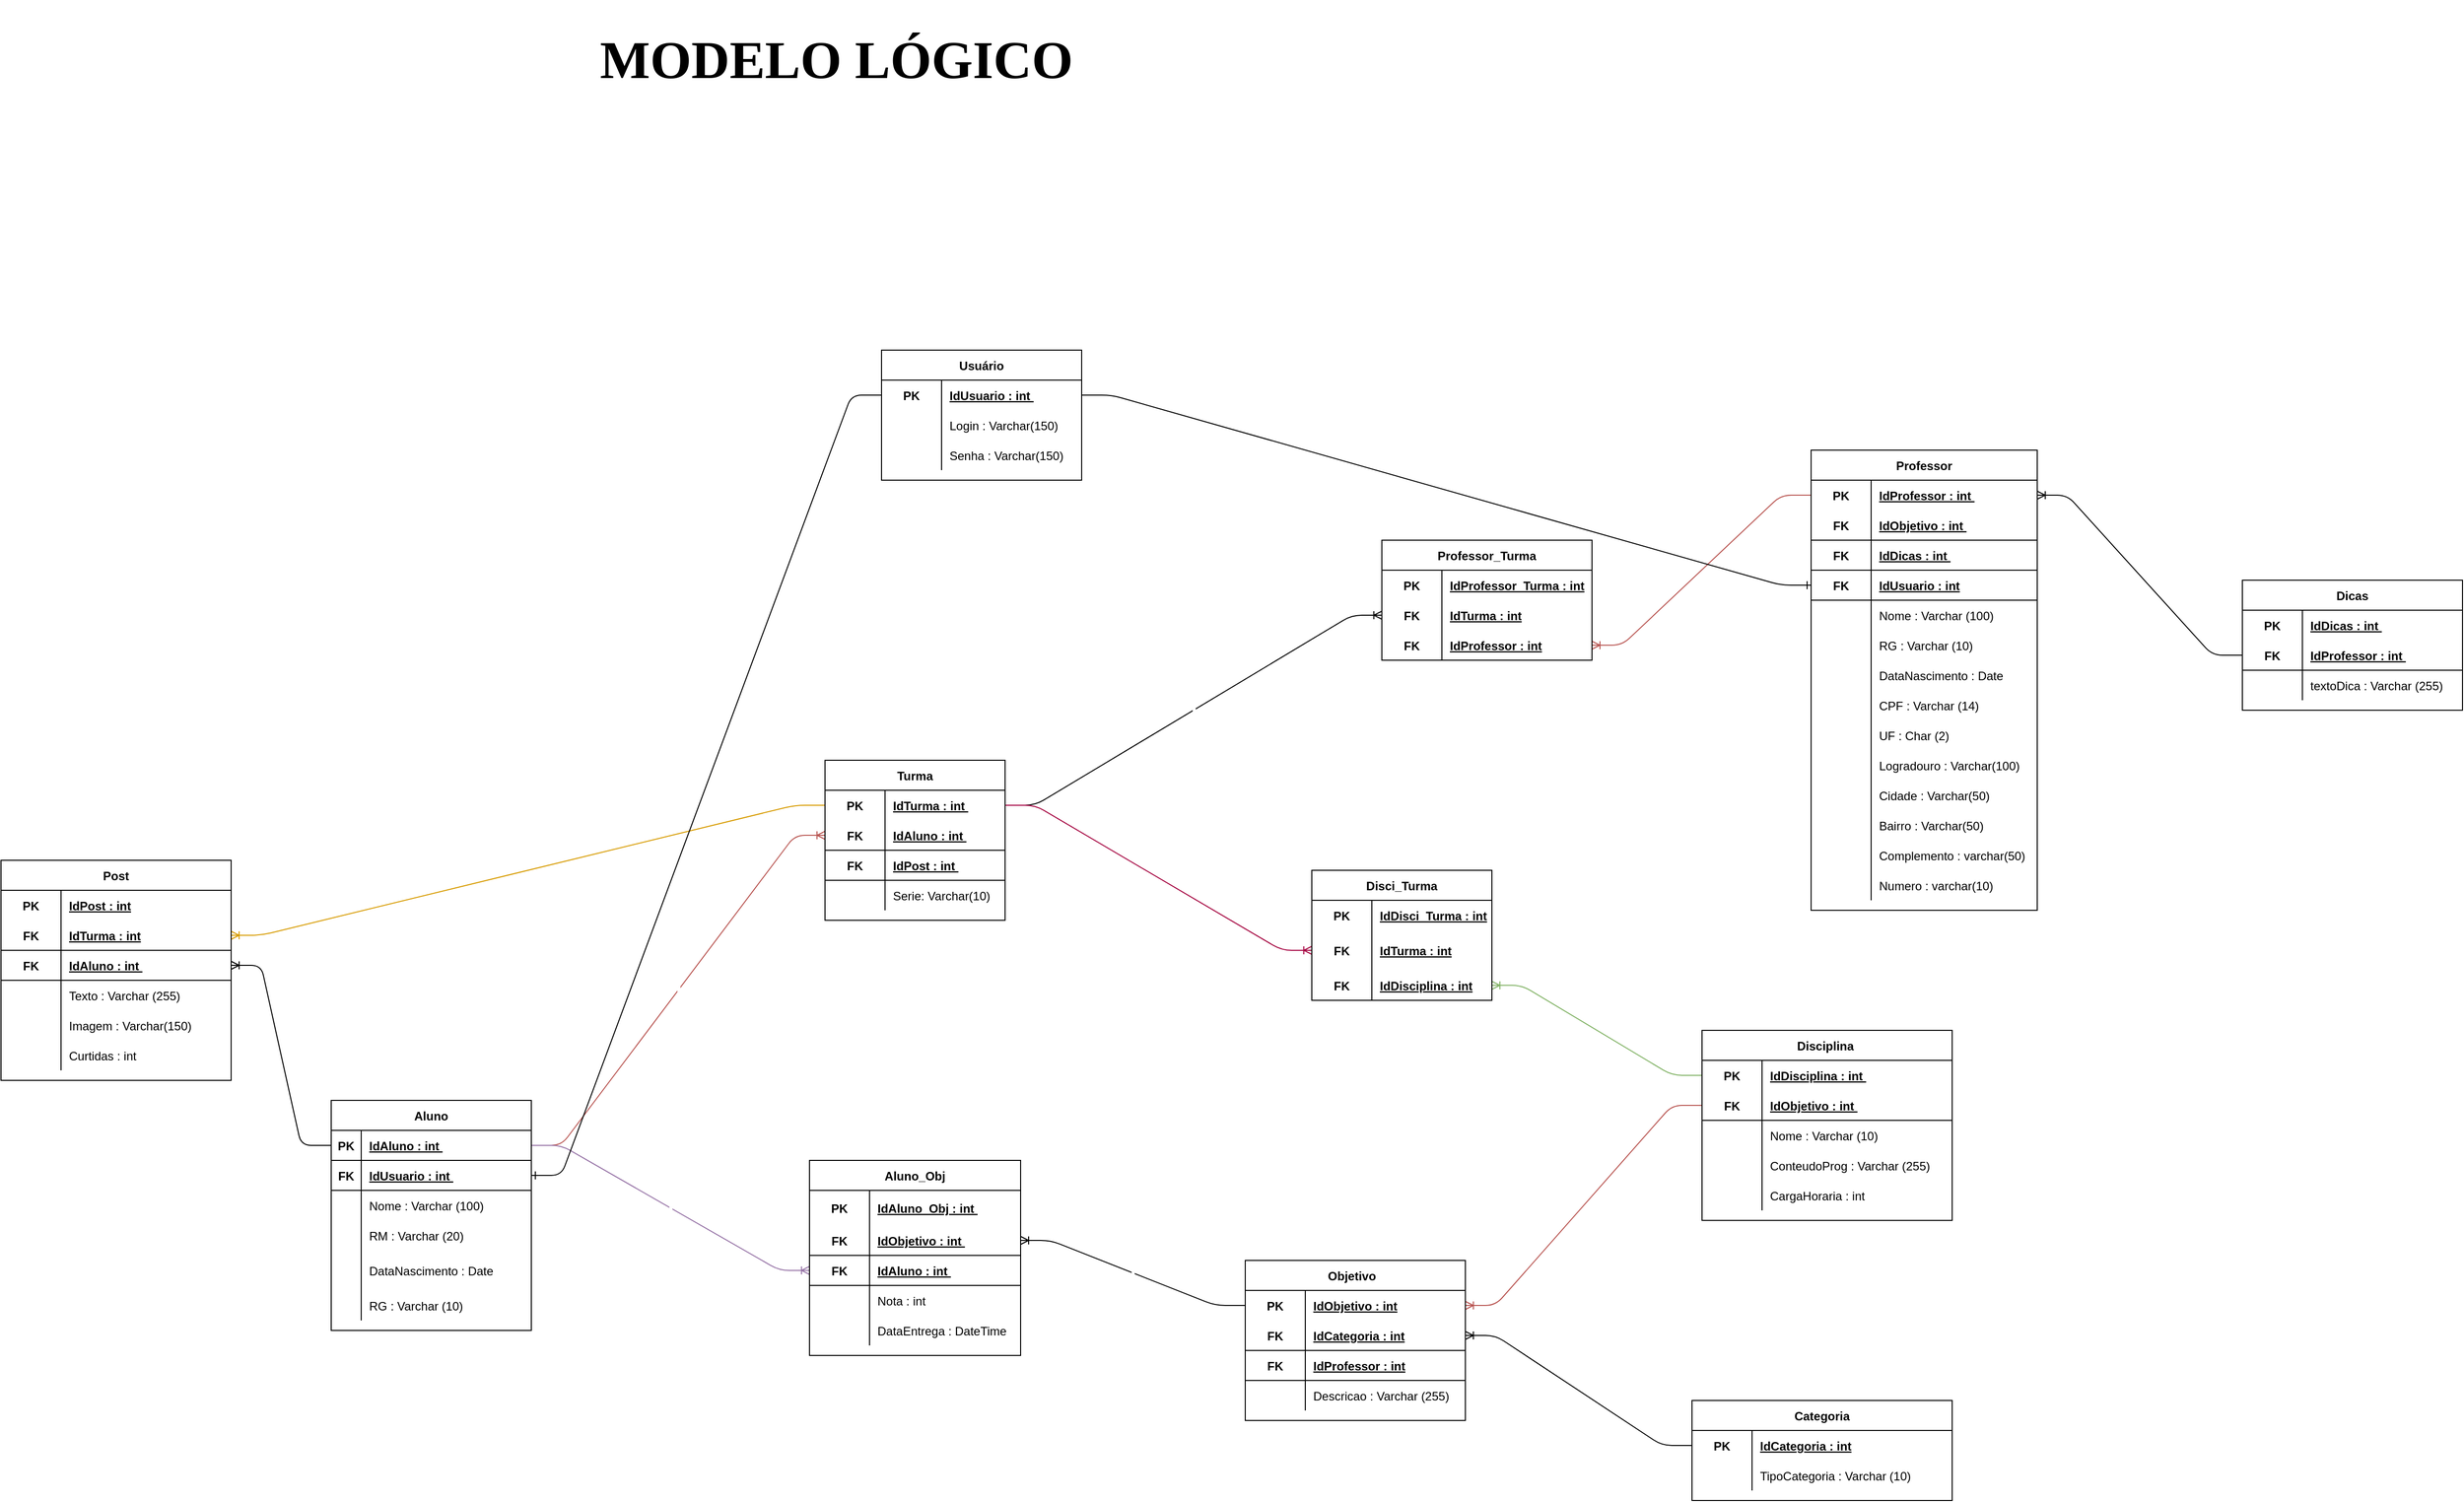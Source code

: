 <mxfile version="13.6.10" type="google"><diagram id="3kn5aeNREkQeihJ6KT2F" name="Página-1"><mxGraphModel dx="4547" dy="3838" grid="1" gridSize="10" guides="1" tooltips="1" connect="1" arrows="1" fold="1" page="1" pageScale="1" pageWidth="827" pageHeight="1169" math="0" shadow="0"><root><mxCell id="0"/><mxCell id="1" parent="0"/><mxCell id="VqQjy2PPzaTGeX4SvkJZ-317" value="&amp;nbsp;" style="edgeStyle=entityRelationEdgeStyle;fontSize=12;html=1;endArrow=ERoneToMany;fillColor=#f8cecc;strokeColor=#b85450;" parent="1" source="VqQjy2PPzaTGeX4SvkJZ-2" target="VqQjy2PPzaTGeX4SvkJZ-158" edge="1"><mxGeometry width="100" height="100" relative="1" as="geometry"><mxPoint x="-381" y="-320" as="sourcePoint"/><mxPoint x="-281" y="-420" as="targetPoint"/></mxGeometry></mxCell><mxCell id="VqQjy2PPzaTGeX4SvkJZ-318" value="&amp;nbsp;" style="edgeStyle=entityRelationEdgeStyle;fontSize=12;html=1;endArrow=ERoneToMany;" parent="1" source="VqQjy2PPzaTGeX4SvkJZ-184" target="Ui97atl86XItErvZ1_j9-19" edge="1"><mxGeometry width="100" height="100" relative="1" as="geometry"><mxPoint x="-221" y="300" as="sourcePoint"/><mxPoint x="-281" y="205" as="targetPoint"/></mxGeometry></mxCell><mxCell id="VqQjy2PPzaTGeX4SvkJZ-319" value="&amp;nbsp;" style="edgeStyle=entityRelationEdgeStyle;fontSize=12;html=1;endArrow=ERoneToMany;entryX=0;entryY=0.5;entryDx=0;entryDy=0;fillColor=#e1d5e7;strokeColor=#9673a6;" parent="1" source="VqQjy2PPzaTGeX4SvkJZ-2" target="Ui97atl86XItErvZ1_j9-28" edge="1"><mxGeometry width="100" height="100" relative="1" as="geometry"><mxPoint x="-381" y="-320" as="sourcePoint"/><mxPoint x="-461" y="175" as="targetPoint"/></mxGeometry></mxCell><mxCell id="VqQjy2PPzaTGeX4SvkJZ-321" value="&amp;nbsp;" style="edgeStyle=entityRelationEdgeStyle;fontSize=12;html=1;endArrow=ERoneToMany;entryX=0;entryY=0.5;entryDx=0;entryDy=0;" parent="1" source="VqQjy2PPzaTGeX4SvkJZ-155" target="VqQjy2PPzaTGeX4SvkJZ-311" edge="1"><mxGeometry width="100" height="100" relative="1" as="geometry"><mxPoint x="-81.0" y="-565.0" as="sourcePoint"/><mxPoint x="39.0" y="-810.0" as="targetPoint"/></mxGeometry></mxCell><mxCell id="fbDIhQYP2sEDswcAunDk-1" value="" style="edgeStyle=entityRelationEdgeStyle;fontSize=12;html=1;endArrow=ERoneToMany;" parent="1" source="VqQjy2PPzaTGeX4SvkJZ-121" target="VqQjy2PPzaTGeX4SvkJZ-72" edge="1"><mxGeometry width="100" height="100" relative="1" as="geometry"><mxPoint x="829" y="-810" as="sourcePoint"/><mxPoint x="1289" y="-800" as="targetPoint"/></mxGeometry></mxCell><mxCell id="fbDIhQYP2sEDswcAunDk-3" value="" style="edgeStyle=entityRelationEdgeStyle;fontSize=12;html=1;endArrow=ERoneToMany;" parent="1" source="VqQjy2PPzaTGeX4SvkJZ-214" target="VqQjy2PPzaTGeX4SvkJZ-187" edge="1"><mxGeometry width="100" height="100" relative="1" as="geometry"><mxPoint x="539" y="320" as="sourcePoint"/><mxPoint x="479" y="100" as="targetPoint"/></mxGeometry></mxCell><mxCell id="fbDIhQYP2sEDswcAunDk-8" value="" style="edgeStyle=entityRelationEdgeStyle;fontSize=12;html=1;endArrow=ERoneToMany;" parent="1" source="VqQjy2PPzaTGeX4SvkJZ-2" target="Ui97atl86XItErvZ1_j9-1" edge="1"><mxGeometry width="100" height="100" relative="1" as="geometry"><mxPoint x="69" y="-250" as="sourcePoint"/><mxPoint x="-1010" y="5" as="targetPoint"/></mxGeometry></mxCell><mxCell id="fbDIhQYP2sEDswcAunDk-12" value="" style="edgeStyle=entityRelationEdgeStyle;fontSize=12;html=1;endArrow=ERoneToMany;fillColor=#ffe6cc;strokeColor=#d79b00;" parent="1" source="VqQjy2PPzaTGeX4SvkJZ-155" target="VqQjy2PPzaTGeX4SvkJZ-230" edge="1"><mxGeometry width="100" height="100" relative="1" as="geometry"><mxPoint x="159" y="-380" as="sourcePoint"/><mxPoint x="19" y="-620" as="targetPoint"/></mxGeometry></mxCell><mxCell id="fbDIhQYP2sEDswcAunDk-13" value="" style="edgeStyle=entityRelationEdgeStyle;fontSize=12;html=1;endArrow=ERoneToMany;fillColor=#f8cecc;strokeColor=#b85450;" parent="1" source="VqQjy2PPzaTGeX4SvkJZ-174" target="VqQjy2PPzaTGeX4SvkJZ-184" edge="1"><mxGeometry width="100" height="100" relative="1" as="geometry"><mxPoint x="519" y="205" as="sourcePoint"/><mxPoint x="189" y="220" as="targetPoint"/></mxGeometry></mxCell><mxCell id="fbDIhQYP2sEDswcAunDk-17" value="" style="edgeStyle=entityRelationEdgeStyle;fontSize=12;html=1;endArrow=ERoneToMany;fillColor=#d5e8d4;strokeColor=#82b366;" parent="1" source="VqQjy2PPzaTGeX4SvkJZ-171" target="VqQjy2PPzaTGeX4SvkJZ-269" edge="1"><mxGeometry width="100" height="100" relative="1" as="geometry"><mxPoint x="-472" y="-110" as="sourcePoint"/><mxPoint x="-2.0" y="30" as="targetPoint"/></mxGeometry></mxCell><mxCell id="fbDIhQYP2sEDswcAunDk-19" value="" style="edgeStyle=entityRelationEdgeStyle;fontSize=12;html=1;endArrow=ERoneToMany;fillColor=#d80073;strokeColor=#A50040;" parent="1" source="VqQjy2PPzaTGeX4SvkJZ-155" target="VqQjy2PPzaTGeX4SvkJZ-278" edge="1"><mxGeometry width="100" height="100" relative="1" as="geometry"><mxPoint x="-171" y="-410" as="sourcePoint"/><mxPoint x="-301" y="-487.5" as="targetPoint"/></mxGeometry></mxCell><mxCell id="fbDIhQYP2sEDswcAunDk-22" value="" style="edgeStyle=entityRelationEdgeStyle;fontSize=12;html=1;endArrow=ERoneToMany;fillColor=#f8cecc;strokeColor=#b85450;" parent="1" source="VqQjy2PPzaTGeX4SvkJZ-72" target="VqQjy2PPzaTGeX4SvkJZ-314" edge="1"><mxGeometry width="100" height="100" relative="1" as="geometry"><mxPoint x="769" y="-935" as="sourcePoint"/><mxPoint x="489" y="-535" as="targetPoint"/></mxGeometry></mxCell><mxCell id="fbDIhQYP2sEDswcAunDk-24" value="&lt;font style=&quot;font-size: 53px;&quot;&gt;MODELO LÓGICO&lt;/font&gt;" style="text;html=1;strokeColor=none;fillColor=none;align=center;verticalAlign=middle;whiteSpace=wrap;rounded=0;fontFamily=Times New Roman;fontStyle=1;fontSize=53;" parent="1" vertex="1"><mxGeometry x="-460" y="-1440" width="490" height="120" as="geometry"/></mxCell><mxCell id="VqQjy2PPzaTGeX4SvkJZ-71" value="Professor" style="shape=table;startSize=30;container=1;collapsible=1;childLayout=tableLayout;fixedRows=1;rowLines=0;fontStyle=1;align=center;resizeLast=1;" parent="1" vertex="1"><mxGeometry x="759" y="-990" width="226" height="460" as="geometry"/></mxCell><mxCell id="VqQjy2PPzaTGeX4SvkJZ-72" value="" style="shape=partialRectangle;collapsible=0;dropTarget=0;pointerEvents=0;fillColor=none;top=0;left=0;bottom=0;right=0;points=[[0,0.5],[1,0.5]];portConstraint=eastwest;" parent="VqQjy2PPzaTGeX4SvkJZ-71" vertex="1"><mxGeometry y="30" width="226" height="30" as="geometry"/></mxCell><mxCell id="VqQjy2PPzaTGeX4SvkJZ-73" value="PK" style="shape=partialRectangle;connectable=0;fillColor=none;top=0;left=0;bottom=0;right=0;fontStyle=1;overflow=hidden;" parent="VqQjy2PPzaTGeX4SvkJZ-72" vertex="1"><mxGeometry width="60" height="30" as="geometry"/></mxCell><mxCell id="VqQjy2PPzaTGeX4SvkJZ-74" value="IdProfessor : int " style="shape=partialRectangle;connectable=0;fillColor=none;top=0;left=0;bottom=0;right=0;align=left;spacingLeft=6;fontStyle=5;overflow=hidden;" parent="VqQjy2PPzaTGeX4SvkJZ-72" vertex="1"><mxGeometry x="60" width="166" height="30" as="geometry"/></mxCell><mxCell id="VqQjy2PPzaTGeX4SvkJZ-84" value="" style="shape=partialRectangle;collapsible=0;dropTarget=0;pointerEvents=0;fillColor=none;top=0;left=0;bottom=1;right=0;points=[[0,0.5],[1,0.5]];portConstraint=eastwest;" parent="VqQjy2PPzaTGeX4SvkJZ-71" vertex="1"><mxGeometry y="60" width="226" height="30" as="geometry"/></mxCell><mxCell id="VqQjy2PPzaTGeX4SvkJZ-85" value="FK" style="shape=partialRectangle;connectable=0;fillColor=none;top=0;left=0;bottom=0;right=0;fontStyle=1;overflow=hidden;" parent="VqQjy2PPzaTGeX4SvkJZ-84" vertex="1"><mxGeometry width="60" height="30" as="geometry"/></mxCell><mxCell id="VqQjy2PPzaTGeX4SvkJZ-86" value="IdObjetivo : int " style="shape=partialRectangle;connectable=0;fillColor=none;top=0;left=0;bottom=0;right=0;align=left;spacingLeft=6;fontStyle=5;overflow=hidden;" parent="VqQjy2PPzaTGeX4SvkJZ-84" vertex="1"><mxGeometry x="60" width="166" height="30" as="geometry"/></mxCell><mxCell id="VqQjy2PPzaTGeX4SvkJZ-75" value="" style="shape=partialRectangle;collapsible=0;dropTarget=0;pointerEvents=0;fillColor=none;top=0;left=0;bottom=1;right=0;points=[[0,0.5],[1,0.5]];portConstraint=eastwest;" parent="VqQjy2PPzaTGeX4SvkJZ-71" vertex="1"><mxGeometry y="90" width="226" height="30" as="geometry"/></mxCell><mxCell id="VqQjy2PPzaTGeX4SvkJZ-76" value="FK" style="shape=partialRectangle;connectable=0;fillColor=none;top=0;left=0;bottom=0;right=0;fontStyle=1;overflow=hidden;" parent="VqQjy2PPzaTGeX4SvkJZ-75" vertex="1"><mxGeometry width="60" height="30" as="geometry"/></mxCell><mxCell id="VqQjy2PPzaTGeX4SvkJZ-77" value="IdDicas : int " style="shape=partialRectangle;connectable=0;fillColor=none;top=0;left=0;bottom=0;right=0;align=left;spacingLeft=6;fontStyle=5;overflow=hidden;" parent="VqQjy2PPzaTGeX4SvkJZ-75" vertex="1"><mxGeometry x="60" width="166" height="30" as="geometry"/></mxCell><mxCell id="Ui97atl86XItErvZ1_j9-47" value="" style="shape=partialRectangle;collapsible=0;dropTarget=0;pointerEvents=0;fillColor=none;top=0;left=0;bottom=1;right=0;points=[[0,0.5],[1,0.5]];portConstraint=eastwest;" parent="VqQjy2PPzaTGeX4SvkJZ-71" vertex="1"><mxGeometry y="120" width="226" height="30" as="geometry"/></mxCell><mxCell id="Ui97atl86XItErvZ1_j9-48" value="FK" style="shape=partialRectangle;connectable=0;fillColor=none;top=0;left=0;bottom=0;right=0;fontStyle=1;overflow=hidden;" parent="Ui97atl86XItErvZ1_j9-47" vertex="1"><mxGeometry width="60" height="30" as="geometry"/></mxCell><mxCell id="Ui97atl86XItErvZ1_j9-49" value="IdUsuario : int" style="shape=partialRectangle;connectable=0;fillColor=none;top=0;left=0;bottom=0;right=0;align=left;spacingLeft=6;fontStyle=5;overflow=hidden;" parent="Ui97atl86XItErvZ1_j9-47" vertex="1"><mxGeometry x="60" width="166" height="30" as="geometry"/></mxCell><mxCell id="VqQjy2PPzaTGeX4SvkJZ-90" value="" style="shape=partialRectangle;collapsible=0;dropTarget=0;pointerEvents=0;fillColor=none;top=0;left=0;bottom=0;right=0;points=[[0,0.5],[1,0.5]];portConstraint=eastwest;" parent="VqQjy2PPzaTGeX4SvkJZ-71" vertex="1"><mxGeometry y="150" width="226" height="30" as="geometry"/></mxCell><mxCell id="VqQjy2PPzaTGeX4SvkJZ-91" value="" style="shape=partialRectangle;connectable=0;fillColor=none;top=0;left=0;bottom=0;right=0;editable=1;overflow=hidden;" parent="VqQjy2PPzaTGeX4SvkJZ-90" vertex="1"><mxGeometry width="60" height="30" as="geometry"/></mxCell><mxCell id="VqQjy2PPzaTGeX4SvkJZ-92" value="Nome : Varchar (100)" style="shape=partialRectangle;connectable=0;fillColor=none;top=0;left=0;bottom=0;right=0;align=left;spacingLeft=6;overflow=hidden;" parent="VqQjy2PPzaTGeX4SvkJZ-90" vertex="1"><mxGeometry x="60" width="166" height="30" as="geometry"/></mxCell><mxCell id="VqQjy2PPzaTGeX4SvkJZ-331" value="" style="shape=partialRectangle;collapsible=0;dropTarget=0;pointerEvents=0;fillColor=none;top=0;left=0;bottom=0;right=0;points=[[0,0.5],[1,0.5]];portConstraint=eastwest;" parent="VqQjy2PPzaTGeX4SvkJZ-71" vertex="1"><mxGeometry y="180" width="226" height="30" as="geometry"/></mxCell><mxCell id="VqQjy2PPzaTGeX4SvkJZ-332" value="" style="shape=partialRectangle;connectable=0;fillColor=none;top=0;left=0;bottom=0;right=0;editable=1;overflow=hidden;" parent="VqQjy2PPzaTGeX4SvkJZ-331" vertex="1"><mxGeometry width="60" height="30" as="geometry"/></mxCell><mxCell id="VqQjy2PPzaTGeX4SvkJZ-333" value="RG : Varchar (10)" style="shape=partialRectangle;connectable=0;fillColor=none;top=0;left=0;bottom=0;right=0;align=left;spacingLeft=6;overflow=hidden;" parent="VqQjy2PPzaTGeX4SvkJZ-331" vertex="1"><mxGeometry x="60" width="166" height="30" as="geometry"/></mxCell><mxCell id="VqQjy2PPzaTGeX4SvkJZ-93" value="" style="shape=partialRectangle;collapsible=0;dropTarget=0;pointerEvents=0;fillColor=none;top=0;left=0;bottom=0;right=0;points=[[0,0.5],[1,0.5]];portConstraint=eastwest;" parent="VqQjy2PPzaTGeX4SvkJZ-71" vertex="1"><mxGeometry y="210" width="226" height="30" as="geometry"/></mxCell><mxCell id="VqQjy2PPzaTGeX4SvkJZ-94" value="" style="shape=partialRectangle;connectable=0;fillColor=none;top=0;left=0;bottom=0;right=0;editable=1;overflow=hidden;" parent="VqQjy2PPzaTGeX4SvkJZ-93" vertex="1"><mxGeometry width="60" height="30" as="geometry"/></mxCell><mxCell id="VqQjy2PPzaTGeX4SvkJZ-95" value="DataNascimento : Date" style="shape=partialRectangle;connectable=0;fillColor=none;top=0;left=0;bottom=0;right=0;align=left;spacingLeft=6;overflow=hidden;" parent="VqQjy2PPzaTGeX4SvkJZ-93" vertex="1"><mxGeometry x="60" width="166" height="30" as="geometry"/></mxCell><mxCell id="VqQjy2PPzaTGeX4SvkJZ-96" value="" style="shape=partialRectangle;collapsible=0;dropTarget=0;pointerEvents=0;fillColor=none;top=0;left=0;bottom=0;right=0;points=[[0,0.5],[1,0.5]];portConstraint=eastwest;" parent="VqQjy2PPzaTGeX4SvkJZ-71" vertex="1"><mxGeometry y="240" width="226" height="30" as="geometry"/></mxCell><mxCell id="VqQjy2PPzaTGeX4SvkJZ-97" value="" style="shape=partialRectangle;connectable=0;fillColor=none;top=0;left=0;bottom=0;right=0;editable=1;overflow=hidden;" parent="VqQjy2PPzaTGeX4SvkJZ-96" vertex="1"><mxGeometry width="60" height="30" as="geometry"/></mxCell><mxCell id="VqQjy2PPzaTGeX4SvkJZ-98" value="CPF : Varchar (14)" style="shape=partialRectangle;connectable=0;fillColor=none;top=0;left=0;bottom=0;right=0;align=left;spacingLeft=6;overflow=hidden;" parent="VqQjy2PPzaTGeX4SvkJZ-96" vertex="1"><mxGeometry x="60" width="166" height="30" as="geometry"/></mxCell><mxCell id="VqQjy2PPzaTGeX4SvkJZ-99" value="" style="shape=partialRectangle;collapsible=0;dropTarget=0;pointerEvents=0;fillColor=none;top=0;left=0;bottom=0;right=0;points=[[0,0.5],[1,0.5]];portConstraint=eastwest;" parent="VqQjy2PPzaTGeX4SvkJZ-71" vertex="1"><mxGeometry y="270" width="226" height="30" as="geometry"/></mxCell><mxCell id="VqQjy2PPzaTGeX4SvkJZ-100" value="" style="shape=partialRectangle;connectable=0;fillColor=none;top=0;left=0;bottom=0;right=0;editable=1;overflow=hidden;" parent="VqQjy2PPzaTGeX4SvkJZ-99" vertex="1"><mxGeometry width="60" height="30" as="geometry"/></mxCell><mxCell id="VqQjy2PPzaTGeX4SvkJZ-101" value="UF : Char (2)" style="shape=partialRectangle;connectable=0;fillColor=none;top=0;left=0;bottom=0;right=0;align=left;spacingLeft=6;overflow=hidden;" parent="VqQjy2PPzaTGeX4SvkJZ-99" vertex="1"><mxGeometry x="60" width="166" height="30" as="geometry"/></mxCell><mxCell id="MptvDZfiw2nCM86vP78m-1" value="" style="shape=partialRectangle;collapsible=0;dropTarget=0;pointerEvents=0;fillColor=none;top=0;left=0;bottom=0;right=0;points=[[0,0.5],[1,0.5]];portConstraint=eastwest;" parent="VqQjy2PPzaTGeX4SvkJZ-71" vertex="1"><mxGeometry y="300" width="226" height="30" as="geometry"/></mxCell><mxCell id="MptvDZfiw2nCM86vP78m-2" value="" style="shape=partialRectangle;connectable=0;fillColor=none;top=0;left=0;bottom=0;right=0;editable=1;overflow=hidden;" parent="MptvDZfiw2nCM86vP78m-1" vertex="1"><mxGeometry width="60" height="30" as="geometry"/></mxCell><mxCell id="MptvDZfiw2nCM86vP78m-3" value="Logradouro : Varchar(100)" style="shape=partialRectangle;connectable=0;fillColor=none;top=0;left=0;bottom=0;right=0;align=left;spacingLeft=6;overflow=hidden;" parent="MptvDZfiw2nCM86vP78m-1" vertex="1"><mxGeometry x="60" width="166" height="30" as="geometry"/></mxCell><mxCell id="VqQjy2PPzaTGeX4SvkJZ-102" value="" style="shape=partialRectangle;collapsible=0;dropTarget=0;pointerEvents=0;fillColor=none;top=0;left=0;bottom=0;right=0;points=[[0,0.5],[1,0.5]];portConstraint=eastwest;" parent="VqQjy2PPzaTGeX4SvkJZ-71" vertex="1"><mxGeometry y="330" width="226" height="30" as="geometry"/></mxCell><mxCell id="VqQjy2PPzaTGeX4SvkJZ-103" value="" style="shape=partialRectangle;connectable=0;fillColor=none;top=0;left=0;bottom=0;right=0;editable=1;overflow=hidden;" parent="VqQjy2PPzaTGeX4SvkJZ-102" vertex="1"><mxGeometry width="60" height="30" as="geometry"/></mxCell><mxCell id="VqQjy2PPzaTGeX4SvkJZ-104" value="Cidade : Varchar(50)" style="shape=partialRectangle;connectable=0;fillColor=none;top=0;left=0;bottom=0;right=0;align=left;spacingLeft=6;overflow=hidden;" parent="VqQjy2PPzaTGeX4SvkJZ-102" vertex="1"><mxGeometry x="60" width="166" height="30" as="geometry"/></mxCell><mxCell id="VqQjy2PPzaTGeX4SvkJZ-108" value="" style="shape=partialRectangle;collapsible=0;dropTarget=0;pointerEvents=0;fillColor=none;top=0;left=0;bottom=0;right=0;points=[[0,0.5],[1,0.5]];portConstraint=eastwest;" parent="VqQjy2PPzaTGeX4SvkJZ-71" vertex="1"><mxGeometry y="360" width="226" height="30" as="geometry"/></mxCell><mxCell id="VqQjy2PPzaTGeX4SvkJZ-109" value="" style="shape=partialRectangle;connectable=0;fillColor=none;top=0;left=0;bottom=0;right=0;editable=1;overflow=hidden;" parent="VqQjy2PPzaTGeX4SvkJZ-108" vertex="1"><mxGeometry width="60" height="30" as="geometry"/></mxCell><mxCell id="VqQjy2PPzaTGeX4SvkJZ-110" value="Bairro : Varchar(50)" style="shape=partialRectangle;connectable=0;fillColor=none;top=0;left=0;bottom=0;right=0;align=left;spacingLeft=6;overflow=hidden;" parent="VqQjy2PPzaTGeX4SvkJZ-108" vertex="1"><mxGeometry x="60" width="166" height="30" as="geometry"/></mxCell><mxCell id="VqQjy2PPzaTGeX4SvkJZ-111" value="" style="shape=partialRectangle;collapsible=0;dropTarget=0;pointerEvents=0;fillColor=none;top=0;left=0;bottom=0;right=0;points=[[0,0.5],[1,0.5]];portConstraint=eastwest;" parent="VqQjy2PPzaTGeX4SvkJZ-71" vertex="1"><mxGeometry y="390" width="226" height="30" as="geometry"/></mxCell><mxCell id="VqQjy2PPzaTGeX4SvkJZ-112" value="" style="shape=partialRectangle;connectable=0;fillColor=none;top=0;left=0;bottom=0;right=0;editable=1;overflow=hidden;" parent="VqQjy2PPzaTGeX4SvkJZ-111" vertex="1"><mxGeometry width="60" height="30" as="geometry"/></mxCell><mxCell id="VqQjy2PPzaTGeX4SvkJZ-113" value="Complemento : varchar(50)" style="shape=partialRectangle;connectable=0;fillColor=none;top=0;left=0;bottom=0;right=0;align=left;spacingLeft=6;overflow=hidden;" parent="VqQjy2PPzaTGeX4SvkJZ-111" vertex="1"><mxGeometry x="60" width="166" height="30" as="geometry"/></mxCell><mxCell id="VqQjy2PPzaTGeX4SvkJZ-114" value="" style="shape=partialRectangle;collapsible=0;dropTarget=0;pointerEvents=0;fillColor=none;top=0;left=0;bottom=0;right=0;points=[[0,0.5],[1,0.5]];portConstraint=eastwest;" parent="VqQjy2PPzaTGeX4SvkJZ-71" vertex="1"><mxGeometry y="420" width="226" height="30" as="geometry"/></mxCell><mxCell id="VqQjy2PPzaTGeX4SvkJZ-115" value="" style="shape=partialRectangle;connectable=0;fillColor=none;top=0;left=0;bottom=0;right=0;editable=1;overflow=hidden;" parent="VqQjy2PPzaTGeX4SvkJZ-114" vertex="1"><mxGeometry width="60" height="30" as="geometry"/></mxCell><mxCell id="VqQjy2PPzaTGeX4SvkJZ-116" value="Numero : varchar(10)" style="shape=partialRectangle;connectable=0;fillColor=none;top=0;left=0;bottom=0;right=0;align=left;spacingLeft=6;overflow=hidden;" parent="VqQjy2PPzaTGeX4SvkJZ-114" vertex="1"><mxGeometry x="60" width="166" height="30" as="geometry"/></mxCell><mxCell id="VqQjy2PPzaTGeX4SvkJZ-117" value="Dicas" style="shape=table;startSize=30;container=1;collapsible=1;childLayout=tableLayout;fixedRows=1;rowLines=0;fontStyle=1;align=center;resizeLast=1;" parent="1" vertex="1"><mxGeometry x="1190" y="-860" width="220" height="130" as="geometry"/></mxCell><mxCell id="VqQjy2PPzaTGeX4SvkJZ-118" value="" style="shape=partialRectangle;collapsible=0;dropTarget=0;pointerEvents=0;fillColor=none;top=0;left=0;bottom=0;right=0;points=[[0,0.5],[1,0.5]];portConstraint=eastwest;" parent="VqQjy2PPzaTGeX4SvkJZ-117" vertex="1"><mxGeometry y="30" width="220" height="30" as="geometry"/></mxCell><mxCell id="VqQjy2PPzaTGeX4SvkJZ-119" value="PK" style="shape=partialRectangle;connectable=0;fillColor=none;top=0;left=0;bottom=0;right=0;fontStyle=1;overflow=hidden;" parent="VqQjy2PPzaTGeX4SvkJZ-118" vertex="1"><mxGeometry width="60" height="30" as="geometry"/></mxCell><mxCell id="VqQjy2PPzaTGeX4SvkJZ-120" value="IdDicas : int " style="shape=partialRectangle;connectable=0;fillColor=none;top=0;left=0;bottom=0;right=0;align=left;spacingLeft=6;fontStyle=5;overflow=hidden;" parent="VqQjy2PPzaTGeX4SvkJZ-118" vertex="1"><mxGeometry x="60" width="160" height="30" as="geometry"/></mxCell><mxCell id="VqQjy2PPzaTGeX4SvkJZ-121" value="" style="shape=partialRectangle;collapsible=0;dropTarget=0;pointerEvents=0;fillColor=none;top=0;left=0;bottom=1;right=0;points=[[0,0.5],[1,0.5]];portConstraint=eastwest;" parent="VqQjy2PPzaTGeX4SvkJZ-117" vertex="1"><mxGeometry y="60" width="220" height="30" as="geometry"/></mxCell><mxCell id="VqQjy2PPzaTGeX4SvkJZ-122" value="FK" style="shape=partialRectangle;connectable=0;fillColor=none;top=0;left=0;bottom=0;right=0;fontStyle=1;overflow=hidden;" parent="VqQjy2PPzaTGeX4SvkJZ-121" vertex="1"><mxGeometry width="60" height="30" as="geometry"/></mxCell><mxCell id="VqQjy2PPzaTGeX4SvkJZ-123" value="IdProfessor : int " style="shape=partialRectangle;connectable=0;fillColor=none;top=0;left=0;bottom=0;right=0;align=left;spacingLeft=6;fontStyle=5;overflow=hidden;" parent="VqQjy2PPzaTGeX4SvkJZ-121" vertex="1"><mxGeometry x="60" width="160" height="30" as="geometry"/></mxCell><mxCell id="VqQjy2PPzaTGeX4SvkJZ-124" value="" style="shape=partialRectangle;collapsible=0;dropTarget=0;pointerEvents=0;fillColor=none;top=0;left=0;bottom=0;right=0;points=[[0,0.5],[1,0.5]];portConstraint=eastwest;" parent="VqQjy2PPzaTGeX4SvkJZ-117" vertex="1"><mxGeometry y="90" width="220" height="30" as="geometry"/></mxCell><mxCell id="VqQjy2PPzaTGeX4SvkJZ-125" value="" style="shape=partialRectangle;connectable=0;fillColor=none;top=0;left=0;bottom=0;right=0;editable=1;overflow=hidden;" parent="VqQjy2PPzaTGeX4SvkJZ-124" vertex="1"><mxGeometry width="60" height="30" as="geometry"/></mxCell><mxCell id="VqQjy2PPzaTGeX4SvkJZ-126" value="textoDica : Varchar (255)" style="shape=partialRectangle;connectable=0;fillColor=none;top=0;left=0;bottom=0;right=0;align=left;spacingLeft=6;overflow=hidden;" parent="VqQjy2PPzaTGeX4SvkJZ-124" vertex="1"><mxGeometry x="60" width="160" height="30" as="geometry"/></mxCell><mxCell id="VqQjy2PPzaTGeX4SvkJZ-307" value="Professor_Turma" style="shape=table;startSize=30;container=1;collapsible=1;childLayout=tableLayout;fixedRows=1;rowLines=0;fontStyle=1;align=center;resizeLast=1;" parent="1" vertex="1"><mxGeometry x="330" y="-900" width="210" height="120" as="geometry"/></mxCell><mxCell id="VqQjy2PPzaTGeX4SvkJZ-308" value="" style="shape=partialRectangle;collapsible=0;dropTarget=0;pointerEvents=0;fillColor=none;top=0;left=0;bottom=0;right=0;points=[[0,0.5],[1,0.5]];portConstraint=eastwest;" parent="VqQjy2PPzaTGeX4SvkJZ-307" vertex="1"><mxGeometry y="30" width="210" height="30" as="geometry"/></mxCell><mxCell id="VqQjy2PPzaTGeX4SvkJZ-309" value="PK" style="shape=partialRectangle;connectable=0;fillColor=none;top=0;left=0;bottom=0;right=0;fontStyle=1;overflow=hidden;" parent="VqQjy2PPzaTGeX4SvkJZ-308" vertex="1"><mxGeometry width="60" height="30" as="geometry"/></mxCell><mxCell id="VqQjy2PPzaTGeX4SvkJZ-310" value="IdProfessor_Turma : int" style="shape=partialRectangle;connectable=0;fillColor=none;top=0;left=0;bottom=0;right=0;align=left;spacingLeft=6;fontStyle=5;overflow=hidden;" parent="VqQjy2PPzaTGeX4SvkJZ-308" vertex="1"><mxGeometry x="60" width="150" height="30" as="geometry"/></mxCell><mxCell id="VqQjy2PPzaTGeX4SvkJZ-311" value="" style="shape=partialRectangle;collapsible=0;dropTarget=0;pointerEvents=0;fillColor=none;top=0;left=0;bottom=0;right=0;points=[[0,0.5],[1,0.5]];portConstraint=eastwest;" parent="VqQjy2PPzaTGeX4SvkJZ-307" vertex="1"><mxGeometry y="60" width="210" height="30" as="geometry"/></mxCell><mxCell id="VqQjy2PPzaTGeX4SvkJZ-312" value="FK" style="shape=partialRectangle;connectable=0;fillColor=none;top=0;left=0;bottom=0;right=0;fontStyle=1;overflow=hidden;" parent="VqQjy2PPzaTGeX4SvkJZ-311" vertex="1"><mxGeometry width="60" height="30" as="geometry"/></mxCell><mxCell id="VqQjy2PPzaTGeX4SvkJZ-313" value="IdTurma : int" style="shape=partialRectangle;connectable=0;fillColor=none;top=0;left=0;bottom=0;right=0;align=left;spacingLeft=6;fontStyle=5;overflow=hidden;" parent="VqQjy2PPzaTGeX4SvkJZ-311" vertex="1"><mxGeometry x="60" width="150" height="30" as="geometry"/></mxCell><mxCell id="VqQjy2PPzaTGeX4SvkJZ-314" value="" style="shape=partialRectangle;collapsible=0;dropTarget=0;pointerEvents=0;fillColor=none;top=0;left=0;bottom=1;right=0;points=[[0,0.5],[1,0.5]];portConstraint=eastwest;" parent="VqQjy2PPzaTGeX4SvkJZ-307" vertex="1"><mxGeometry y="90" width="210" height="30" as="geometry"/></mxCell><mxCell id="VqQjy2PPzaTGeX4SvkJZ-315" value="FK" style="shape=partialRectangle;connectable=0;fillColor=none;top=0;left=0;bottom=0;right=0;fontStyle=1;overflow=hidden;" parent="VqQjy2PPzaTGeX4SvkJZ-314" vertex="1"><mxGeometry width="60" height="30" as="geometry"/></mxCell><mxCell id="VqQjy2PPzaTGeX4SvkJZ-316" value="IdProfessor : int" style="shape=partialRectangle;connectable=0;fillColor=none;top=0;left=0;bottom=0;right=0;align=left;spacingLeft=6;fontStyle=5;overflow=hidden;" parent="VqQjy2PPzaTGeX4SvkJZ-314" vertex="1"><mxGeometry x="60" width="150" height="30" as="geometry"/></mxCell><mxCell id="VqQjy2PPzaTGeX4SvkJZ-226" value="Post" style="shape=table;startSize=30;container=1;collapsible=1;childLayout=tableLayout;fixedRows=1;rowLines=0;fontStyle=1;align=center;resizeLast=1;" parent="1" vertex="1"><mxGeometry x="-1050" y="-580" width="230" height="220" as="geometry"/></mxCell><mxCell id="VqQjy2PPzaTGeX4SvkJZ-227" value="" style="shape=partialRectangle;collapsible=0;dropTarget=0;pointerEvents=0;fillColor=none;top=0;left=0;bottom=0;right=0;points=[[0,0.5],[1,0.5]];portConstraint=eastwest;" parent="VqQjy2PPzaTGeX4SvkJZ-226" vertex="1"><mxGeometry y="30" width="230" height="30" as="geometry"/></mxCell><mxCell id="VqQjy2PPzaTGeX4SvkJZ-228" value="PK" style="shape=partialRectangle;connectable=0;fillColor=none;top=0;left=0;bottom=0;right=0;fontStyle=1;overflow=hidden;" parent="VqQjy2PPzaTGeX4SvkJZ-227" vertex="1"><mxGeometry width="60" height="30" as="geometry"/></mxCell><mxCell id="VqQjy2PPzaTGeX4SvkJZ-229" value="IdPost : int" style="shape=partialRectangle;connectable=0;fillColor=none;top=0;left=0;bottom=0;right=0;align=left;spacingLeft=6;fontStyle=5;overflow=hidden;" parent="VqQjy2PPzaTGeX4SvkJZ-227" vertex="1"><mxGeometry x="60" width="170" height="30" as="geometry"/></mxCell><mxCell id="VqQjy2PPzaTGeX4SvkJZ-230" value="" style="shape=partialRectangle;collapsible=0;dropTarget=0;pointerEvents=0;fillColor=none;top=0;left=0;bottom=1;right=0;points=[[0,0.5],[1,0.5]];portConstraint=eastwest;" parent="VqQjy2PPzaTGeX4SvkJZ-226" vertex="1"><mxGeometry y="60" width="230" height="30" as="geometry"/></mxCell><mxCell id="VqQjy2PPzaTGeX4SvkJZ-231" value="FK" style="shape=partialRectangle;connectable=0;fillColor=none;top=0;left=0;bottom=0;right=0;fontStyle=1;overflow=hidden;" parent="VqQjy2PPzaTGeX4SvkJZ-230" vertex="1"><mxGeometry width="60" height="30" as="geometry"/></mxCell><mxCell id="VqQjy2PPzaTGeX4SvkJZ-232" value="IdTurma : int" style="shape=partialRectangle;connectable=0;fillColor=none;top=0;left=0;bottom=0;right=0;align=left;spacingLeft=6;fontStyle=5;overflow=hidden;" parent="VqQjy2PPzaTGeX4SvkJZ-230" vertex="1"><mxGeometry x="60" width="170" height="30" as="geometry"/></mxCell><mxCell id="Ui97atl86XItErvZ1_j9-1" value="" style="shape=partialRectangle;collapsible=0;dropTarget=0;pointerEvents=0;fillColor=none;top=0;left=0;bottom=1;right=0;points=[[0,0.5],[1,0.5]];portConstraint=eastwest;" parent="VqQjy2PPzaTGeX4SvkJZ-226" vertex="1"><mxGeometry y="90" width="230" height="30" as="geometry"/></mxCell><mxCell id="Ui97atl86XItErvZ1_j9-2" value="FK" style="shape=partialRectangle;connectable=0;fillColor=none;top=0;left=0;bottom=0;right=0;fontStyle=1;overflow=hidden;" parent="Ui97atl86XItErvZ1_j9-1" vertex="1"><mxGeometry width="60" height="30" as="geometry"/></mxCell><mxCell id="Ui97atl86XItErvZ1_j9-3" value="IdAluno : int " style="shape=partialRectangle;connectable=0;fillColor=none;top=0;left=0;bottom=0;right=0;align=left;spacingLeft=6;fontStyle=5;overflow=hidden;" parent="Ui97atl86XItErvZ1_j9-1" vertex="1"><mxGeometry x="60" width="170" height="30" as="geometry"/></mxCell><mxCell id="VqQjy2PPzaTGeX4SvkJZ-233" value="" style="shape=partialRectangle;collapsible=0;dropTarget=0;pointerEvents=0;fillColor=none;top=0;left=0;bottom=0;right=0;points=[[0,0.5],[1,0.5]];portConstraint=eastwest;" parent="VqQjy2PPzaTGeX4SvkJZ-226" vertex="1"><mxGeometry y="120" width="230" height="30" as="geometry"/></mxCell><mxCell id="VqQjy2PPzaTGeX4SvkJZ-234" value="" style="shape=partialRectangle;connectable=0;fillColor=none;top=0;left=0;bottom=0;right=0;editable=1;overflow=hidden;" parent="VqQjy2PPzaTGeX4SvkJZ-233" vertex="1"><mxGeometry width="60" height="30" as="geometry"/></mxCell><mxCell id="VqQjy2PPzaTGeX4SvkJZ-235" value="Texto : Varchar (255)" style="shape=partialRectangle;connectable=0;fillColor=none;top=0;left=0;bottom=0;right=0;align=left;spacingLeft=6;overflow=hidden;" parent="VqQjy2PPzaTGeX4SvkJZ-233" vertex="1"><mxGeometry x="60" width="170" height="30" as="geometry"/></mxCell><mxCell id="Ui97atl86XItErvZ1_j9-6" value="" style="shape=partialRectangle;collapsible=0;dropTarget=0;pointerEvents=0;fillColor=none;top=0;left=0;bottom=0;right=0;points=[[0,0.5],[1,0.5]];portConstraint=eastwest;" parent="VqQjy2PPzaTGeX4SvkJZ-226" vertex="1"><mxGeometry y="150" width="230" height="30" as="geometry"/></mxCell><mxCell id="Ui97atl86XItErvZ1_j9-7" value="" style="shape=partialRectangle;connectable=0;fillColor=none;top=0;left=0;bottom=0;right=0;editable=1;overflow=hidden;" parent="Ui97atl86XItErvZ1_j9-6" vertex="1"><mxGeometry width="60" height="30" as="geometry"/></mxCell><mxCell id="Ui97atl86XItErvZ1_j9-8" value="Imagem : Varchar(150)" style="shape=partialRectangle;connectable=0;fillColor=none;top=0;left=0;bottom=0;right=0;align=left;spacingLeft=6;overflow=hidden;" parent="Ui97atl86XItErvZ1_j9-6" vertex="1"><mxGeometry x="60" width="170" height="30" as="geometry"/></mxCell><mxCell id="Ui97atl86XItErvZ1_j9-31" value="" style="shape=partialRectangle;collapsible=0;dropTarget=0;pointerEvents=0;fillColor=none;top=0;left=0;bottom=0;right=0;points=[[0,0.5],[1,0.5]];portConstraint=eastwest;" parent="VqQjy2PPzaTGeX4SvkJZ-226" vertex="1"><mxGeometry y="180" width="230" height="30" as="geometry"/></mxCell><mxCell id="Ui97atl86XItErvZ1_j9-32" value="" style="shape=partialRectangle;connectable=0;fillColor=none;top=0;left=0;bottom=0;right=0;editable=1;overflow=hidden;" parent="Ui97atl86XItErvZ1_j9-31" vertex="1"><mxGeometry width="60" height="30" as="geometry"/></mxCell><mxCell id="Ui97atl86XItErvZ1_j9-33" value="Curtidas : int " style="shape=partialRectangle;connectable=0;fillColor=none;top=0;left=0;bottom=0;right=0;align=left;spacingLeft=6;overflow=hidden;" parent="Ui97atl86XItErvZ1_j9-31" vertex="1"><mxGeometry x="60" width="170" height="30" as="geometry"/></mxCell><mxCell id="VqQjy2PPzaTGeX4SvkJZ-265" value="Disci_Turma" style="shape=table;startSize=30;container=1;collapsible=1;childLayout=tableLayout;fixedRows=1;rowLines=0;fontStyle=1;align=center;resizeLast=1;" parent="1" vertex="1"><mxGeometry x="260" y="-570" width="180" height="130" as="geometry"/></mxCell><mxCell id="VqQjy2PPzaTGeX4SvkJZ-266" value="" style="shape=partialRectangle;collapsible=0;dropTarget=0;pointerEvents=0;fillColor=none;top=0;left=0;bottom=0;right=0;points=[[0,0.5],[1,0.5]];portConstraint=eastwest;" parent="VqQjy2PPzaTGeX4SvkJZ-265" vertex="1"><mxGeometry y="30" width="180" height="30" as="geometry"/></mxCell><mxCell id="VqQjy2PPzaTGeX4SvkJZ-267" value="PK" style="shape=partialRectangle;connectable=0;fillColor=none;top=0;left=0;bottom=0;right=0;fontStyle=1;overflow=hidden;" parent="VqQjy2PPzaTGeX4SvkJZ-266" vertex="1"><mxGeometry width="60" height="30" as="geometry"/></mxCell><mxCell id="VqQjy2PPzaTGeX4SvkJZ-268" value="IdDisci_Turma : int" style="shape=partialRectangle;connectable=0;fillColor=none;top=0;left=0;bottom=0;right=0;align=left;spacingLeft=6;fontStyle=5;overflow=hidden;" parent="VqQjy2PPzaTGeX4SvkJZ-266" vertex="1"><mxGeometry x="60" width="120" height="30" as="geometry"/></mxCell><mxCell id="VqQjy2PPzaTGeX4SvkJZ-278" value="" style="shape=partialRectangle;collapsible=0;dropTarget=0;pointerEvents=0;fillColor=none;top=0;left=0;bottom=0;right=0;points=[[0,0.5],[1,0.5]];portConstraint=eastwest;" parent="VqQjy2PPzaTGeX4SvkJZ-265" vertex="1"><mxGeometry y="60" width="180" height="40" as="geometry"/></mxCell><mxCell id="VqQjy2PPzaTGeX4SvkJZ-279" value="FK" style="shape=partialRectangle;connectable=0;fillColor=none;top=0;left=0;bottom=0;right=0;fontStyle=1;overflow=hidden;" parent="VqQjy2PPzaTGeX4SvkJZ-278" vertex="1"><mxGeometry width="60" height="40" as="geometry"/></mxCell><mxCell id="VqQjy2PPzaTGeX4SvkJZ-280" value="IdTurma : int" style="shape=partialRectangle;connectable=0;fillColor=none;top=0;left=0;bottom=0;right=0;align=left;spacingLeft=6;fontStyle=5;overflow=hidden;" parent="VqQjy2PPzaTGeX4SvkJZ-278" vertex="1"><mxGeometry x="60" width="120" height="40" as="geometry"/></mxCell><mxCell id="VqQjy2PPzaTGeX4SvkJZ-269" value="" style="shape=partialRectangle;collapsible=0;dropTarget=0;pointerEvents=0;fillColor=none;top=0;left=0;bottom=1;right=0;points=[[0,0.5],[1,0.5]];portConstraint=eastwest;" parent="VqQjy2PPzaTGeX4SvkJZ-265" vertex="1"><mxGeometry y="100" width="180" height="30" as="geometry"/></mxCell><mxCell id="VqQjy2PPzaTGeX4SvkJZ-270" value="FK" style="shape=partialRectangle;connectable=0;fillColor=none;top=0;left=0;bottom=0;right=0;fontStyle=1;overflow=hidden;" parent="VqQjy2PPzaTGeX4SvkJZ-269" vertex="1"><mxGeometry width="60" height="30" as="geometry"/></mxCell><mxCell id="VqQjy2PPzaTGeX4SvkJZ-271" value="IdDisciplina : int" style="shape=partialRectangle;connectable=0;fillColor=none;top=0;left=0;bottom=0;right=0;align=left;spacingLeft=6;fontStyle=5;overflow=hidden;" parent="VqQjy2PPzaTGeX4SvkJZ-269" vertex="1"><mxGeometry x="60" width="120" height="30" as="geometry"/></mxCell><mxCell id="VqQjy2PPzaTGeX4SvkJZ-170" value="Disciplina " style="shape=table;startSize=30;container=1;collapsible=1;childLayout=tableLayout;fixedRows=1;rowLines=0;fontStyle=1;align=center;resizeLast=1;" parent="1" vertex="1"><mxGeometry x="650" y="-410" width="250" height="190" as="geometry"/></mxCell><mxCell id="VqQjy2PPzaTGeX4SvkJZ-171" value="" style="shape=partialRectangle;collapsible=0;dropTarget=0;pointerEvents=0;fillColor=none;top=0;left=0;bottom=0;right=0;points=[[0,0.5],[1,0.5]];portConstraint=eastwest;" parent="VqQjy2PPzaTGeX4SvkJZ-170" vertex="1"><mxGeometry y="30" width="250" height="30" as="geometry"/></mxCell><mxCell id="VqQjy2PPzaTGeX4SvkJZ-172" value="PK" style="shape=partialRectangle;connectable=0;fillColor=none;top=0;left=0;bottom=0;right=0;fontStyle=1;overflow=hidden;" parent="VqQjy2PPzaTGeX4SvkJZ-171" vertex="1"><mxGeometry width="60" height="30" as="geometry"/></mxCell><mxCell id="VqQjy2PPzaTGeX4SvkJZ-173" value="IdDisciplina : int " style="shape=partialRectangle;connectable=0;fillColor=none;top=0;left=0;bottom=0;right=0;align=left;spacingLeft=6;fontStyle=5;overflow=hidden;" parent="VqQjy2PPzaTGeX4SvkJZ-171" vertex="1"><mxGeometry x="60" width="190" height="30" as="geometry"/></mxCell><mxCell id="VqQjy2PPzaTGeX4SvkJZ-174" value="" style="shape=partialRectangle;collapsible=0;dropTarget=0;pointerEvents=0;fillColor=none;top=0;left=0;bottom=1;right=0;points=[[0,0.5],[1,0.5]];portConstraint=eastwest;" parent="VqQjy2PPzaTGeX4SvkJZ-170" vertex="1"><mxGeometry y="60" width="250" height="30" as="geometry"/></mxCell><mxCell id="VqQjy2PPzaTGeX4SvkJZ-175" value="FK" style="shape=partialRectangle;connectable=0;fillColor=none;top=0;left=0;bottom=0;right=0;fontStyle=1;overflow=hidden;" parent="VqQjy2PPzaTGeX4SvkJZ-174" vertex="1"><mxGeometry width="60" height="30" as="geometry"/></mxCell><mxCell id="VqQjy2PPzaTGeX4SvkJZ-176" value="IdObjetivo : int " style="shape=partialRectangle;connectable=0;fillColor=none;top=0;left=0;bottom=0;right=0;align=left;spacingLeft=6;fontStyle=5;overflow=hidden;" parent="VqQjy2PPzaTGeX4SvkJZ-174" vertex="1"><mxGeometry x="60" width="190" height="30" as="geometry"/></mxCell><mxCell id="VqQjy2PPzaTGeX4SvkJZ-177" value="" style="shape=partialRectangle;collapsible=0;dropTarget=0;pointerEvents=0;fillColor=none;top=0;left=0;bottom=0;right=0;points=[[0,0.5],[1,0.5]];portConstraint=eastwest;" parent="VqQjy2PPzaTGeX4SvkJZ-170" vertex="1"><mxGeometry y="90" width="250" height="30" as="geometry"/></mxCell><mxCell id="VqQjy2PPzaTGeX4SvkJZ-178" value="" style="shape=partialRectangle;connectable=0;fillColor=none;top=0;left=0;bottom=0;right=0;editable=1;overflow=hidden;" parent="VqQjy2PPzaTGeX4SvkJZ-177" vertex="1"><mxGeometry width="60" height="30" as="geometry"/></mxCell><mxCell id="VqQjy2PPzaTGeX4SvkJZ-179" value="Nome : Varchar (10)" style="shape=partialRectangle;connectable=0;fillColor=none;top=0;left=0;bottom=0;right=0;align=left;spacingLeft=6;overflow=hidden;" parent="VqQjy2PPzaTGeX4SvkJZ-177" vertex="1"><mxGeometry x="60" width="190" height="30" as="geometry"/></mxCell><mxCell id="VqQjy2PPzaTGeX4SvkJZ-180" value="" style="shape=partialRectangle;collapsible=0;dropTarget=0;pointerEvents=0;fillColor=none;top=0;left=0;bottom=0;right=0;points=[[0,0.5],[1,0.5]];portConstraint=eastwest;" parent="VqQjy2PPzaTGeX4SvkJZ-170" vertex="1"><mxGeometry y="120" width="250" height="30" as="geometry"/></mxCell><mxCell id="VqQjy2PPzaTGeX4SvkJZ-181" value="" style="shape=partialRectangle;connectable=0;fillColor=none;top=0;left=0;bottom=0;right=0;editable=1;overflow=hidden;" parent="VqQjy2PPzaTGeX4SvkJZ-180" vertex="1"><mxGeometry width="60" height="30" as="geometry"/></mxCell><mxCell id="VqQjy2PPzaTGeX4SvkJZ-182" value="ConteudoProg : Varchar (255)" style="shape=partialRectangle;connectable=0;fillColor=none;top=0;left=0;bottom=0;right=0;align=left;spacingLeft=6;overflow=hidden;" parent="VqQjy2PPzaTGeX4SvkJZ-180" vertex="1"><mxGeometry x="60" width="190" height="30" as="geometry"/></mxCell><mxCell id="MptvDZfiw2nCM86vP78m-7" value="" style="shape=partialRectangle;collapsible=0;dropTarget=0;pointerEvents=0;fillColor=none;top=0;left=0;bottom=0;right=0;points=[[0,0.5],[1,0.5]];portConstraint=eastwest;" parent="VqQjy2PPzaTGeX4SvkJZ-170" vertex="1"><mxGeometry y="150" width="250" height="30" as="geometry"/></mxCell><mxCell id="MptvDZfiw2nCM86vP78m-8" value="" style="shape=partialRectangle;connectable=0;fillColor=none;top=0;left=0;bottom=0;right=0;editable=1;overflow=hidden;" parent="MptvDZfiw2nCM86vP78m-7" vertex="1"><mxGeometry width="60" height="30" as="geometry"/></mxCell><mxCell id="MptvDZfiw2nCM86vP78m-9" value="CargaHoraria : int " style="shape=partialRectangle;connectable=0;fillColor=none;top=0;left=0;bottom=0;right=0;align=left;spacingLeft=6;overflow=hidden;" parent="MptvDZfiw2nCM86vP78m-7" vertex="1"><mxGeometry x="60" width="190" height="30" as="geometry"/></mxCell><mxCell id="Ui97atl86XItErvZ1_j9-15" value="Aluno_Obj" style="shape=table;startSize=30;container=1;collapsible=1;childLayout=tableLayout;fixedRows=1;rowLines=0;fontStyle=1;align=center;resizeLast=1;" parent="1" vertex="1"><mxGeometry x="-242" y="-280" width="211" height="195" as="geometry"/></mxCell><mxCell id="Ui97atl86XItErvZ1_j9-16" value="" style="shape=partialRectangle;collapsible=0;dropTarget=0;pointerEvents=0;fillColor=none;top=0;left=0;bottom=0;right=0;points=[[0,0.5],[1,0.5]];portConstraint=eastwest;" parent="Ui97atl86XItErvZ1_j9-15" vertex="1"><mxGeometry y="30" width="211" height="35" as="geometry"/></mxCell><mxCell id="Ui97atl86XItErvZ1_j9-17" value="PK" style="shape=partialRectangle;connectable=0;fillColor=none;top=0;left=0;bottom=0;right=0;fontStyle=1;overflow=hidden;" parent="Ui97atl86XItErvZ1_j9-16" vertex="1"><mxGeometry width="60" height="35" as="geometry"/></mxCell><mxCell id="Ui97atl86XItErvZ1_j9-18" value="IdAluno_Obj : int " style="shape=partialRectangle;connectable=0;fillColor=none;top=0;left=0;bottom=0;right=0;align=left;spacingLeft=6;fontStyle=5;overflow=hidden;" parent="Ui97atl86XItErvZ1_j9-16" vertex="1"><mxGeometry x="60" width="151" height="35" as="geometry"/></mxCell><mxCell id="Ui97atl86XItErvZ1_j9-19" value="" style="shape=partialRectangle;collapsible=0;dropTarget=0;pointerEvents=0;fillColor=none;top=0;left=0;bottom=1;right=0;points=[[0,0.5],[1,0.5]];portConstraint=eastwest;" parent="Ui97atl86XItErvZ1_j9-15" vertex="1"><mxGeometry y="65" width="211" height="30" as="geometry"/></mxCell><mxCell id="Ui97atl86XItErvZ1_j9-20" value="FK" style="shape=partialRectangle;connectable=0;fillColor=none;top=0;left=0;bottom=0;right=0;fontStyle=1;overflow=hidden;" parent="Ui97atl86XItErvZ1_j9-19" vertex="1"><mxGeometry width="60" height="30" as="geometry"/></mxCell><mxCell id="Ui97atl86XItErvZ1_j9-21" value="IdObjetivo : int " style="shape=partialRectangle;connectable=0;fillColor=none;top=0;left=0;bottom=0;right=0;align=left;spacingLeft=6;fontStyle=5;overflow=hidden;" parent="Ui97atl86XItErvZ1_j9-19" vertex="1"><mxGeometry x="60" width="151" height="30" as="geometry"/></mxCell><mxCell id="Ui97atl86XItErvZ1_j9-28" value="" style="shape=partialRectangle;collapsible=0;dropTarget=0;pointerEvents=0;fillColor=none;top=0;left=0;bottom=1;right=0;points=[[0,0.5],[1,0.5]];portConstraint=eastwest;" parent="Ui97atl86XItErvZ1_j9-15" vertex="1"><mxGeometry y="95" width="211" height="30" as="geometry"/></mxCell><mxCell id="Ui97atl86XItErvZ1_j9-29" value="FK" style="shape=partialRectangle;connectable=0;fillColor=none;top=0;left=0;bottom=0;right=0;fontStyle=1;overflow=hidden;" parent="Ui97atl86XItErvZ1_j9-28" vertex="1"><mxGeometry width="60" height="30" as="geometry"/></mxCell><mxCell id="Ui97atl86XItErvZ1_j9-30" value="IdAluno : int " style="shape=partialRectangle;connectable=0;fillColor=none;top=0;left=0;bottom=0;right=0;align=left;spacingLeft=6;fontStyle=5;overflow=hidden;" parent="Ui97atl86XItErvZ1_j9-28" vertex="1"><mxGeometry x="60" width="151" height="30" as="geometry"/></mxCell><mxCell id="Ui97atl86XItErvZ1_j9-22" value="" style="shape=partialRectangle;collapsible=0;dropTarget=0;pointerEvents=0;fillColor=none;top=0;left=0;bottom=0;right=0;points=[[0,0.5],[1,0.5]];portConstraint=eastwest;" parent="Ui97atl86XItErvZ1_j9-15" vertex="1"><mxGeometry y="125" width="211" height="30" as="geometry"/></mxCell><mxCell id="Ui97atl86XItErvZ1_j9-23" value="" style="shape=partialRectangle;connectable=0;fillColor=none;top=0;left=0;bottom=0;right=0;editable=1;overflow=hidden;" parent="Ui97atl86XItErvZ1_j9-22" vertex="1"><mxGeometry width="60" height="30" as="geometry"/></mxCell><mxCell id="Ui97atl86XItErvZ1_j9-24" value="Nota : int " style="shape=partialRectangle;connectable=0;fillColor=none;top=0;left=0;bottom=0;right=0;align=left;spacingLeft=6;overflow=hidden;" parent="Ui97atl86XItErvZ1_j9-22" vertex="1"><mxGeometry x="60" width="151" height="30" as="geometry"/></mxCell><mxCell id="Ui97atl86XItErvZ1_j9-25" value="" style="shape=partialRectangle;collapsible=0;dropTarget=0;pointerEvents=0;fillColor=none;top=0;left=0;bottom=0;right=0;points=[[0,0.5],[1,0.5]];portConstraint=eastwest;" parent="Ui97atl86XItErvZ1_j9-15" vertex="1"><mxGeometry y="155" width="211" height="30" as="geometry"/></mxCell><mxCell id="Ui97atl86XItErvZ1_j9-26" value="" style="shape=partialRectangle;connectable=0;fillColor=none;top=0;left=0;bottom=0;right=0;editable=1;overflow=hidden;" parent="Ui97atl86XItErvZ1_j9-25" vertex="1"><mxGeometry width="60" height="30" as="geometry"/></mxCell><mxCell id="Ui97atl86XItErvZ1_j9-27" value="DataEntrega : DateTime" style="shape=partialRectangle;connectable=0;fillColor=none;top=0;left=0;bottom=0;right=0;align=left;spacingLeft=6;overflow=hidden;" parent="Ui97atl86XItErvZ1_j9-25" vertex="1"><mxGeometry x="60" width="151" height="30" as="geometry"/></mxCell><mxCell id="VqQjy2PPzaTGeX4SvkJZ-213" value="Categoria" style="shape=table;startSize=30;container=1;collapsible=1;childLayout=tableLayout;fixedRows=1;rowLines=0;fontStyle=1;align=center;resizeLast=1;" parent="1" vertex="1"><mxGeometry x="640" y="-40" width="260" height="100" as="geometry"/></mxCell><mxCell id="VqQjy2PPzaTGeX4SvkJZ-214" value="" style="shape=partialRectangle;collapsible=0;dropTarget=0;pointerEvents=0;fillColor=none;top=0;left=0;bottom=0;right=0;points=[[0,0.5],[1,0.5]];portConstraint=eastwest;" parent="VqQjy2PPzaTGeX4SvkJZ-213" vertex="1"><mxGeometry y="30" width="260" height="30" as="geometry"/></mxCell><mxCell id="VqQjy2PPzaTGeX4SvkJZ-215" value="PK" style="shape=partialRectangle;connectable=0;fillColor=none;top=0;left=0;bottom=0;right=0;fontStyle=1;overflow=hidden;" parent="VqQjy2PPzaTGeX4SvkJZ-214" vertex="1"><mxGeometry width="60" height="30" as="geometry"/></mxCell><mxCell id="VqQjy2PPzaTGeX4SvkJZ-216" value="IdCategoria : int" style="shape=partialRectangle;connectable=0;fillColor=none;top=0;left=0;bottom=0;right=0;align=left;spacingLeft=6;fontStyle=5;overflow=hidden;" parent="VqQjy2PPzaTGeX4SvkJZ-214" vertex="1"><mxGeometry x="60" width="200" height="30" as="geometry"/></mxCell><mxCell id="VqQjy2PPzaTGeX4SvkJZ-220" value="" style="shape=partialRectangle;collapsible=0;dropTarget=0;pointerEvents=0;fillColor=none;top=0;left=0;bottom=0;right=0;points=[[0,0.5],[1,0.5]];portConstraint=eastwest;" parent="VqQjy2PPzaTGeX4SvkJZ-213" vertex="1"><mxGeometry y="60" width="260" height="30" as="geometry"/></mxCell><mxCell id="VqQjy2PPzaTGeX4SvkJZ-221" value="" style="shape=partialRectangle;connectable=0;fillColor=none;top=0;left=0;bottom=0;right=0;editable=1;overflow=hidden;" parent="VqQjy2PPzaTGeX4SvkJZ-220" vertex="1"><mxGeometry width="60" height="30" as="geometry"/></mxCell><mxCell id="VqQjy2PPzaTGeX4SvkJZ-222" value="TipoCategoria : Varchar (10)" style="shape=partialRectangle;connectable=0;fillColor=none;top=0;left=0;bottom=0;right=0;align=left;spacingLeft=6;overflow=hidden;" parent="VqQjy2PPzaTGeX4SvkJZ-220" vertex="1"><mxGeometry x="60" width="200" height="30" as="geometry"/></mxCell><mxCell id="VqQjy2PPzaTGeX4SvkJZ-183" value="  Objetivo    " style="shape=table;startSize=30;container=1;collapsible=1;childLayout=tableLayout;fixedRows=1;rowLines=0;fontStyle=1;align=center;resizeLast=1;" parent="1" vertex="1"><mxGeometry x="193.5" y="-180" width="220" height="160.0" as="geometry"/></mxCell><mxCell id="VqQjy2PPzaTGeX4SvkJZ-184" value="" style="shape=partialRectangle;collapsible=0;dropTarget=0;pointerEvents=0;fillColor=none;top=0;left=0;bottom=0;right=0;points=[[0,0.5],[1,0.5]];portConstraint=eastwest;" parent="VqQjy2PPzaTGeX4SvkJZ-183" vertex="1"><mxGeometry y="30" width="220" height="30" as="geometry"/></mxCell><mxCell id="VqQjy2PPzaTGeX4SvkJZ-185" value="PK" style="shape=partialRectangle;connectable=0;fillColor=none;top=0;left=0;bottom=0;right=0;fontStyle=1;overflow=hidden;" parent="VqQjy2PPzaTGeX4SvkJZ-184" vertex="1"><mxGeometry width="60" height="30" as="geometry"/></mxCell><mxCell id="VqQjy2PPzaTGeX4SvkJZ-186" value="IdObjetivo : int" style="shape=partialRectangle;connectable=0;fillColor=none;top=0;left=0;bottom=0;right=0;align=left;spacingLeft=6;fontStyle=5;overflow=hidden;" parent="VqQjy2PPzaTGeX4SvkJZ-184" vertex="1"><mxGeometry x="60" width="160" height="30" as="geometry"/></mxCell><mxCell id="VqQjy2PPzaTGeX4SvkJZ-187" value="" style="shape=partialRectangle;collapsible=0;dropTarget=0;pointerEvents=0;fillColor=none;top=0;left=0;bottom=1;right=0;points=[[0,0.5],[1,0.5]];portConstraint=eastwest;" parent="VqQjy2PPzaTGeX4SvkJZ-183" vertex="1"><mxGeometry y="60" width="220" height="30" as="geometry"/></mxCell><mxCell id="VqQjy2PPzaTGeX4SvkJZ-188" value="FK" style="shape=partialRectangle;connectable=0;fillColor=none;top=0;left=0;bottom=0;right=0;fontStyle=1;overflow=hidden;" parent="VqQjy2PPzaTGeX4SvkJZ-187" vertex="1"><mxGeometry width="60" height="30" as="geometry"/></mxCell><mxCell id="VqQjy2PPzaTGeX4SvkJZ-189" value="IdCategoria : int" style="shape=partialRectangle;connectable=0;fillColor=none;top=0;left=0;bottom=0;right=0;align=left;spacingLeft=6;fontStyle=5;overflow=hidden;" parent="VqQjy2PPzaTGeX4SvkJZ-187" vertex="1"><mxGeometry x="60" width="160" height="30" as="geometry"/></mxCell><mxCell id="VqQjy2PPzaTGeX4SvkJZ-196" value="" style="shape=partialRectangle;collapsible=0;dropTarget=0;pointerEvents=0;fillColor=none;top=0;left=0;bottom=1;right=0;points=[[0,0.5],[1,0.5]];portConstraint=eastwest;" parent="VqQjy2PPzaTGeX4SvkJZ-183" vertex="1"><mxGeometry y="90" width="220" height="30" as="geometry"/></mxCell><mxCell id="VqQjy2PPzaTGeX4SvkJZ-197" value="FK" style="shape=partialRectangle;connectable=0;fillColor=none;top=0;left=0;bottom=0;right=0;fontStyle=1;overflow=hidden;" parent="VqQjy2PPzaTGeX4SvkJZ-196" vertex="1"><mxGeometry width="60" height="30" as="geometry"/></mxCell><mxCell id="VqQjy2PPzaTGeX4SvkJZ-198" value="IdProfessor : int" style="shape=partialRectangle;connectable=0;fillColor=none;top=0;left=0;bottom=0;right=0;align=left;spacingLeft=6;fontStyle=5;overflow=hidden;" parent="VqQjy2PPzaTGeX4SvkJZ-196" vertex="1"><mxGeometry x="60" width="160" height="30" as="geometry"/></mxCell><mxCell id="VqQjy2PPzaTGeX4SvkJZ-190" value="" style="shape=partialRectangle;collapsible=0;dropTarget=0;pointerEvents=0;fillColor=none;top=0;left=0;bottom=0;right=0;points=[[0,0.5],[1,0.5]];portConstraint=eastwest;" parent="VqQjy2PPzaTGeX4SvkJZ-183" vertex="1"><mxGeometry y="120" width="220" height="30" as="geometry"/></mxCell><mxCell id="VqQjy2PPzaTGeX4SvkJZ-191" value="" style="shape=partialRectangle;connectable=0;fillColor=none;top=0;left=0;bottom=0;right=0;editable=1;overflow=hidden;" parent="VqQjy2PPzaTGeX4SvkJZ-190" vertex="1"><mxGeometry width="60" height="30" as="geometry"/></mxCell><mxCell id="VqQjy2PPzaTGeX4SvkJZ-192" value="Descricao : Varchar (255)" style="shape=partialRectangle;connectable=0;fillColor=none;top=0;left=0;bottom=0;right=0;align=left;spacingLeft=6;overflow=hidden;" parent="VqQjy2PPzaTGeX4SvkJZ-190" vertex="1"><mxGeometry x="60" width="160" height="30" as="geometry"/></mxCell><mxCell id="Ui97atl86XItErvZ1_j9-34" value="Usuário" style="shape=table;startSize=30;container=1;collapsible=1;childLayout=tableLayout;fixedRows=1;rowLines=0;fontStyle=1;align=center;resizeLast=1;" parent="1" vertex="1"><mxGeometry x="-170" y="-1090" width="200.0" height="130" as="geometry"/></mxCell><mxCell id="Ui97atl86XItErvZ1_j9-35" value="" style="shape=partialRectangle;collapsible=0;dropTarget=0;pointerEvents=0;fillColor=none;top=0;left=0;bottom=0;right=0;points=[[0,0.5],[1,0.5]];portConstraint=eastwest;" parent="Ui97atl86XItErvZ1_j9-34" vertex="1"><mxGeometry y="30" width="200.0" height="30" as="geometry"/></mxCell><mxCell id="Ui97atl86XItErvZ1_j9-36" value="PK" style="shape=partialRectangle;connectable=0;fillColor=none;top=0;left=0;bottom=0;right=0;fontStyle=1;overflow=hidden;" parent="Ui97atl86XItErvZ1_j9-35" vertex="1"><mxGeometry width="60" height="30" as="geometry"/></mxCell><mxCell id="Ui97atl86XItErvZ1_j9-37" value="IdUsuario : int " style="shape=partialRectangle;connectable=0;fillColor=none;top=0;left=0;bottom=0;right=0;align=left;spacingLeft=6;fontStyle=5;overflow=hidden;" parent="Ui97atl86XItErvZ1_j9-35" vertex="1"><mxGeometry x="60" width="140.0" height="30" as="geometry"/></mxCell><mxCell id="Ui97atl86XItErvZ1_j9-41" value="" style="shape=partialRectangle;collapsible=0;dropTarget=0;pointerEvents=0;fillColor=none;top=0;left=0;bottom=0;right=0;points=[[0,0.5],[1,0.5]];portConstraint=eastwest;" parent="Ui97atl86XItErvZ1_j9-34" vertex="1"><mxGeometry y="60" width="200.0" height="30" as="geometry"/></mxCell><mxCell id="Ui97atl86XItErvZ1_j9-42" value="" style="shape=partialRectangle;connectable=0;fillColor=none;top=0;left=0;bottom=0;right=0;editable=1;overflow=hidden;" parent="Ui97atl86XItErvZ1_j9-41" vertex="1"><mxGeometry width="60" height="30" as="geometry"/></mxCell><mxCell id="Ui97atl86XItErvZ1_j9-43" value="Login : Varchar(150)" style="shape=partialRectangle;connectable=0;fillColor=none;top=0;left=0;bottom=0;right=0;align=left;spacingLeft=6;overflow=hidden;" parent="Ui97atl86XItErvZ1_j9-41" vertex="1"><mxGeometry x="60" width="140.0" height="30" as="geometry"/></mxCell><mxCell id="Ui97atl86XItErvZ1_j9-44" value="" style="shape=partialRectangle;collapsible=0;dropTarget=0;pointerEvents=0;fillColor=none;top=0;left=0;bottom=0;right=0;points=[[0,0.5],[1,0.5]];portConstraint=eastwest;" parent="Ui97atl86XItErvZ1_j9-34" vertex="1"><mxGeometry y="90" width="200.0" height="30" as="geometry"/></mxCell><mxCell id="Ui97atl86XItErvZ1_j9-45" value="" style="shape=partialRectangle;connectable=0;fillColor=none;top=0;left=0;bottom=0;right=0;editable=1;overflow=hidden;" parent="Ui97atl86XItErvZ1_j9-44" vertex="1"><mxGeometry width="60" height="30" as="geometry"/></mxCell><mxCell id="Ui97atl86XItErvZ1_j9-46" value="Senha : Varchar(150)" style="shape=partialRectangle;connectable=0;fillColor=none;top=0;left=0;bottom=0;right=0;align=left;spacingLeft=6;overflow=hidden;" parent="Ui97atl86XItErvZ1_j9-44" vertex="1"><mxGeometry x="60" width="140.0" height="30" as="geometry"/></mxCell><mxCell id="Ui97atl86XItErvZ1_j9-50" value="" style="edgeStyle=entityRelationEdgeStyle;fontSize=12;html=1;endArrow=ERone;endFill=1;exitX=1;exitY=0.5;exitDx=0;exitDy=0;entryX=0;entryY=0.5;entryDx=0;entryDy=0;" parent="1" source="Ui97atl86XItErvZ1_j9-35" target="Ui97atl86XItErvZ1_j9-47" edge="1"><mxGeometry width="100" height="100" relative="1" as="geometry"><mxPoint x="220" y="-840" as="sourcePoint"/><mxPoint x="320" y="-940" as="targetPoint"/></mxGeometry></mxCell><mxCell id="VqQjy2PPzaTGeX4SvkJZ-1" value="Aluno" style="shape=table;startSize=30;container=1;collapsible=1;childLayout=tableLayout;fixedRows=1;rowLines=0;fontStyle=1;align=center;resizeLast=1;" parent="1" vertex="1"><mxGeometry x="-720" y="-340" width="200" height="230" as="geometry"/></mxCell><mxCell id="VqQjy2PPzaTGeX4SvkJZ-2" value="" style="shape=partialRectangle;collapsible=0;dropTarget=0;pointerEvents=0;fillColor=none;top=0;left=0;bottom=1;right=0;points=[[0,0.5],[1,0.5]];portConstraint=eastwest;" parent="VqQjy2PPzaTGeX4SvkJZ-1" vertex="1"><mxGeometry y="30" width="200" height="30" as="geometry"/></mxCell><mxCell id="VqQjy2PPzaTGeX4SvkJZ-3" value="PK" style="shape=partialRectangle;connectable=0;fillColor=none;top=0;left=0;bottom=0;right=0;fontStyle=1;overflow=hidden;" parent="VqQjy2PPzaTGeX4SvkJZ-2" vertex="1"><mxGeometry width="30" height="30" as="geometry"/></mxCell><mxCell id="VqQjy2PPzaTGeX4SvkJZ-4" value="IdAluno : int " style="shape=partialRectangle;connectable=0;fillColor=none;top=0;left=0;bottom=0;right=0;align=left;spacingLeft=6;fontStyle=5;overflow=hidden;" parent="VqQjy2PPzaTGeX4SvkJZ-2" vertex="1"><mxGeometry x="30" width="170" height="30" as="geometry"/></mxCell><mxCell id="Ui97atl86XItErvZ1_j9-51" value="" style="shape=partialRectangle;collapsible=0;dropTarget=0;pointerEvents=0;fillColor=none;top=0;left=0;bottom=1;right=0;points=[[0,0.5],[1,0.5]];portConstraint=eastwest;" parent="VqQjy2PPzaTGeX4SvkJZ-1" vertex="1"><mxGeometry y="60" width="200" height="30" as="geometry"/></mxCell><mxCell id="Ui97atl86XItErvZ1_j9-52" value="FK" style="shape=partialRectangle;connectable=0;fillColor=none;top=0;left=0;bottom=0;right=0;fontStyle=1;overflow=hidden;" parent="Ui97atl86XItErvZ1_j9-51" vertex="1"><mxGeometry width="30" height="30" as="geometry"/></mxCell><mxCell id="Ui97atl86XItErvZ1_j9-53" value="IdUsuario : int " style="shape=partialRectangle;connectable=0;fillColor=none;top=0;left=0;bottom=0;right=0;align=left;spacingLeft=6;fontStyle=5;overflow=hidden;" parent="Ui97atl86XItErvZ1_j9-51" vertex="1"><mxGeometry x="30" width="170" height="30" as="geometry"/></mxCell><mxCell id="VqQjy2PPzaTGeX4SvkJZ-5" value="" style="shape=partialRectangle;collapsible=0;dropTarget=0;pointerEvents=0;fillColor=none;top=0;left=0;bottom=0;right=0;points=[[0,0.5],[1,0.5]];portConstraint=eastwest;" parent="VqQjy2PPzaTGeX4SvkJZ-1" vertex="1"><mxGeometry y="90" width="200" height="30" as="geometry"/></mxCell><mxCell id="VqQjy2PPzaTGeX4SvkJZ-6" value="" style="shape=partialRectangle;connectable=0;fillColor=none;top=0;left=0;bottom=0;right=0;editable=1;overflow=hidden;" parent="VqQjy2PPzaTGeX4SvkJZ-5" vertex="1"><mxGeometry width="30" height="30" as="geometry"/></mxCell><mxCell id="VqQjy2PPzaTGeX4SvkJZ-7" value="Nome : Varchar (100)" style="shape=partialRectangle;connectable=0;fillColor=none;top=0;left=0;bottom=0;right=0;align=left;spacingLeft=6;overflow=hidden;" parent="VqQjy2PPzaTGeX4SvkJZ-5" vertex="1"><mxGeometry x="30" width="170" height="30" as="geometry"/></mxCell><mxCell id="VqQjy2PPzaTGeX4SvkJZ-8" value="" style="shape=partialRectangle;collapsible=0;dropTarget=0;pointerEvents=0;fillColor=none;top=0;left=0;bottom=0;right=0;points=[[0,0.5],[1,0.5]];portConstraint=eastwest;" parent="VqQjy2PPzaTGeX4SvkJZ-1" vertex="1"><mxGeometry y="120" width="200" height="30" as="geometry"/></mxCell><mxCell id="VqQjy2PPzaTGeX4SvkJZ-9" value="" style="shape=partialRectangle;connectable=0;fillColor=none;top=0;left=0;bottom=0;right=0;editable=1;overflow=hidden;" parent="VqQjy2PPzaTGeX4SvkJZ-8" vertex="1"><mxGeometry width="30" height="30" as="geometry"/></mxCell><mxCell id="VqQjy2PPzaTGeX4SvkJZ-10" value="RM : Varchar (20)" style="shape=partialRectangle;connectable=0;fillColor=none;top=0;left=0;bottom=0;right=0;align=left;spacingLeft=6;overflow=hidden;" parent="VqQjy2PPzaTGeX4SvkJZ-8" vertex="1"><mxGeometry x="30" width="170" height="30" as="geometry"/></mxCell><mxCell id="VqQjy2PPzaTGeX4SvkJZ-14" value="" style="shape=partialRectangle;collapsible=0;dropTarget=0;pointerEvents=0;fillColor=none;top=0;left=0;bottom=0;right=0;points=[[0,0.5],[1,0.5]];portConstraint=eastwest;" parent="VqQjy2PPzaTGeX4SvkJZ-1" vertex="1"><mxGeometry y="150" width="200" height="40" as="geometry"/></mxCell><mxCell id="VqQjy2PPzaTGeX4SvkJZ-15" value="" style="shape=partialRectangle;connectable=0;fillColor=none;top=0;left=0;bottom=0;right=0;editable=1;overflow=hidden;" parent="VqQjy2PPzaTGeX4SvkJZ-14" vertex="1"><mxGeometry width="30" height="40" as="geometry"/></mxCell><mxCell id="VqQjy2PPzaTGeX4SvkJZ-16" value="DataNascimento : Date" style="shape=partialRectangle;connectable=0;fillColor=none;top=0;left=0;bottom=0;right=0;align=left;spacingLeft=6;overflow=hidden;" parent="VqQjy2PPzaTGeX4SvkJZ-14" vertex="1"><mxGeometry x="30" width="170" height="40" as="geometry"/></mxCell><mxCell id="VqQjy2PPzaTGeX4SvkJZ-17" value="" style="shape=partialRectangle;collapsible=0;dropTarget=0;pointerEvents=0;fillColor=none;top=0;left=0;bottom=0;right=0;points=[[0,0.5],[1,0.5]];portConstraint=eastwest;" parent="VqQjy2PPzaTGeX4SvkJZ-1" vertex="1"><mxGeometry y="190" width="200" height="30" as="geometry"/></mxCell><mxCell id="VqQjy2PPzaTGeX4SvkJZ-18" value="" style="shape=partialRectangle;connectable=0;fillColor=none;top=0;left=0;bottom=0;right=0;editable=1;overflow=hidden;" parent="VqQjy2PPzaTGeX4SvkJZ-17" vertex="1"><mxGeometry width="30" height="30" as="geometry"/></mxCell><mxCell id="VqQjy2PPzaTGeX4SvkJZ-19" value="RG : Varchar (10)" style="shape=partialRectangle;connectable=0;fillColor=none;top=0;left=0;bottom=0;right=0;align=left;spacingLeft=6;overflow=hidden;" parent="VqQjy2PPzaTGeX4SvkJZ-17" vertex="1"><mxGeometry x="30" width="170" height="30" as="geometry"/></mxCell><mxCell id="Ui97atl86XItErvZ1_j9-54" value="" style="edgeStyle=entityRelationEdgeStyle;fontSize=12;html=1;endArrow=ERone;endFill=1;" parent="1" source="Ui97atl86XItErvZ1_j9-35" target="Ui97atl86XItErvZ1_j9-51" edge="1"><mxGeometry width="100" height="100" relative="1" as="geometry"><mxPoint x="40.0" y="-1035" as="sourcePoint"/><mxPoint x="-440" y="-560" as="targetPoint"/></mxGeometry></mxCell><mxCell id="VqQjy2PPzaTGeX4SvkJZ-154" value="Turma" style="shape=table;startSize=30;container=1;collapsible=1;childLayout=tableLayout;fixedRows=1;rowLines=0;fontStyle=1;align=center;resizeLast=1;" parent="1" vertex="1"><mxGeometry x="-226.5" y="-680" width="180" height="160" as="geometry"/></mxCell><mxCell id="VqQjy2PPzaTGeX4SvkJZ-155" value="" style="shape=partialRectangle;collapsible=0;dropTarget=0;pointerEvents=0;fillColor=none;top=0;left=0;bottom=0;right=0;points=[[0,0.5],[1,0.5]];portConstraint=eastwest;" parent="VqQjy2PPzaTGeX4SvkJZ-154" vertex="1"><mxGeometry y="30" width="180" height="30" as="geometry"/></mxCell><mxCell id="VqQjy2PPzaTGeX4SvkJZ-156" value="PK" style="shape=partialRectangle;connectable=0;fillColor=none;top=0;left=0;bottom=0;right=0;fontStyle=1;overflow=hidden;" parent="VqQjy2PPzaTGeX4SvkJZ-155" vertex="1"><mxGeometry width="60" height="30" as="geometry"/></mxCell><mxCell id="VqQjy2PPzaTGeX4SvkJZ-157" value="IdTurma : int " style="shape=partialRectangle;connectable=0;fillColor=none;top=0;left=0;bottom=0;right=0;align=left;spacingLeft=6;fontStyle=5;overflow=hidden;" parent="VqQjy2PPzaTGeX4SvkJZ-155" vertex="1"><mxGeometry x="60" width="120" height="30" as="geometry"/></mxCell><mxCell id="VqQjy2PPzaTGeX4SvkJZ-158" value="" style="shape=partialRectangle;collapsible=0;dropTarget=0;pointerEvents=0;fillColor=none;top=0;left=0;bottom=1;right=0;points=[[0,0.5],[1,0.5]];portConstraint=eastwest;" parent="VqQjy2PPzaTGeX4SvkJZ-154" vertex="1"><mxGeometry y="60" width="180" height="30" as="geometry"/></mxCell><mxCell id="VqQjy2PPzaTGeX4SvkJZ-159" value="FK" style="shape=partialRectangle;connectable=0;fillColor=none;top=0;left=0;bottom=0;right=0;fontStyle=1;overflow=hidden;" parent="VqQjy2PPzaTGeX4SvkJZ-158" vertex="1"><mxGeometry width="60" height="30" as="geometry"/></mxCell><mxCell id="VqQjy2PPzaTGeX4SvkJZ-160" value="IdAluno : int " style="shape=partialRectangle;connectable=0;fillColor=none;top=0;left=0;bottom=0;right=0;align=left;spacingLeft=6;fontStyle=5;overflow=hidden;" parent="VqQjy2PPzaTGeX4SvkJZ-158" vertex="1"><mxGeometry x="60" width="120" height="30" as="geometry"/></mxCell><mxCell id="VqQjy2PPzaTGeX4SvkJZ-167" value="" style="shape=partialRectangle;collapsible=0;dropTarget=0;pointerEvents=0;fillColor=none;top=0;left=0;bottom=1;right=0;points=[[0,0.5],[1,0.5]];portConstraint=eastwest;" parent="VqQjy2PPzaTGeX4SvkJZ-154" vertex="1"><mxGeometry y="90" width="180" height="30" as="geometry"/></mxCell><mxCell id="VqQjy2PPzaTGeX4SvkJZ-168" value="FK" style="shape=partialRectangle;connectable=0;fillColor=none;top=0;left=0;bottom=0;right=0;fontStyle=1;overflow=hidden;" parent="VqQjy2PPzaTGeX4SvkJZ-167" vertex="1"><mxGeometry width="60" height="30" as="geometry"/></mxCell><mxCell id="VqQjy2PPzaTGeX4SvkJZ-169" value="IdPost : int " style="shape=partialRectangle;connectable=0;fillColor=none;top=0;left=0;bottom=0;right=0;align=left;spacingLeft=6;fontStyle=5;overflow=hidden;" parent="VqQjy2PPzaTGeX4SvkJZ-167" vertex="1"><mxGeometry x="60" width="120" height="30" as="geometry"/></mxCell><mxCell id="VqQjy2PPzaTGeX4SvkJZ-161" value="" style="shape=partialRectangle;collapsible=0;dropTarget=0;pointerEvents=0;fillColor=none;top=0;left=0;bottom=0;right=0;points=[[0,0.5],[1,0.5]];portConstraint=eastwest;" parent="VqQjy2PPzaTGeX4SvkJZ-154" vertex="1"><mxGeometry y="120" width="180" height="30" as="geometry"/></mxCell><mxCell id="VqQjy2PPzaTGeX4SvkJZ-162" value="" style="shape=partialRectangle;connectable=0;fillColor=none;top=0;left=0;bottom=0;right=0;editable=1;overflow=hidden;" parent="VqQjy2PPzaTGeX4SvkJZ-161" vertex="1"><mxGeometry width="60" height="30" as="geometry"/></mxCell><mxCell id="VqQjy2PPzaTGeX4SvkJZ-163" value="Serie: Varchar(10)" style="shape=partialRectangle;connectable=0;fillColor=none;top=0;left=0;bottom=0;right=0;align=left;spacingLeft=6;overflow=hidden;" parent="VqQjy2PPzaTGeX4SvkJZ-161" vertex="1"><mxGeometry x="60" width="120" height="30" as="geometry"/></mxCell></root></mxGraphModel></diagram></mxfile>